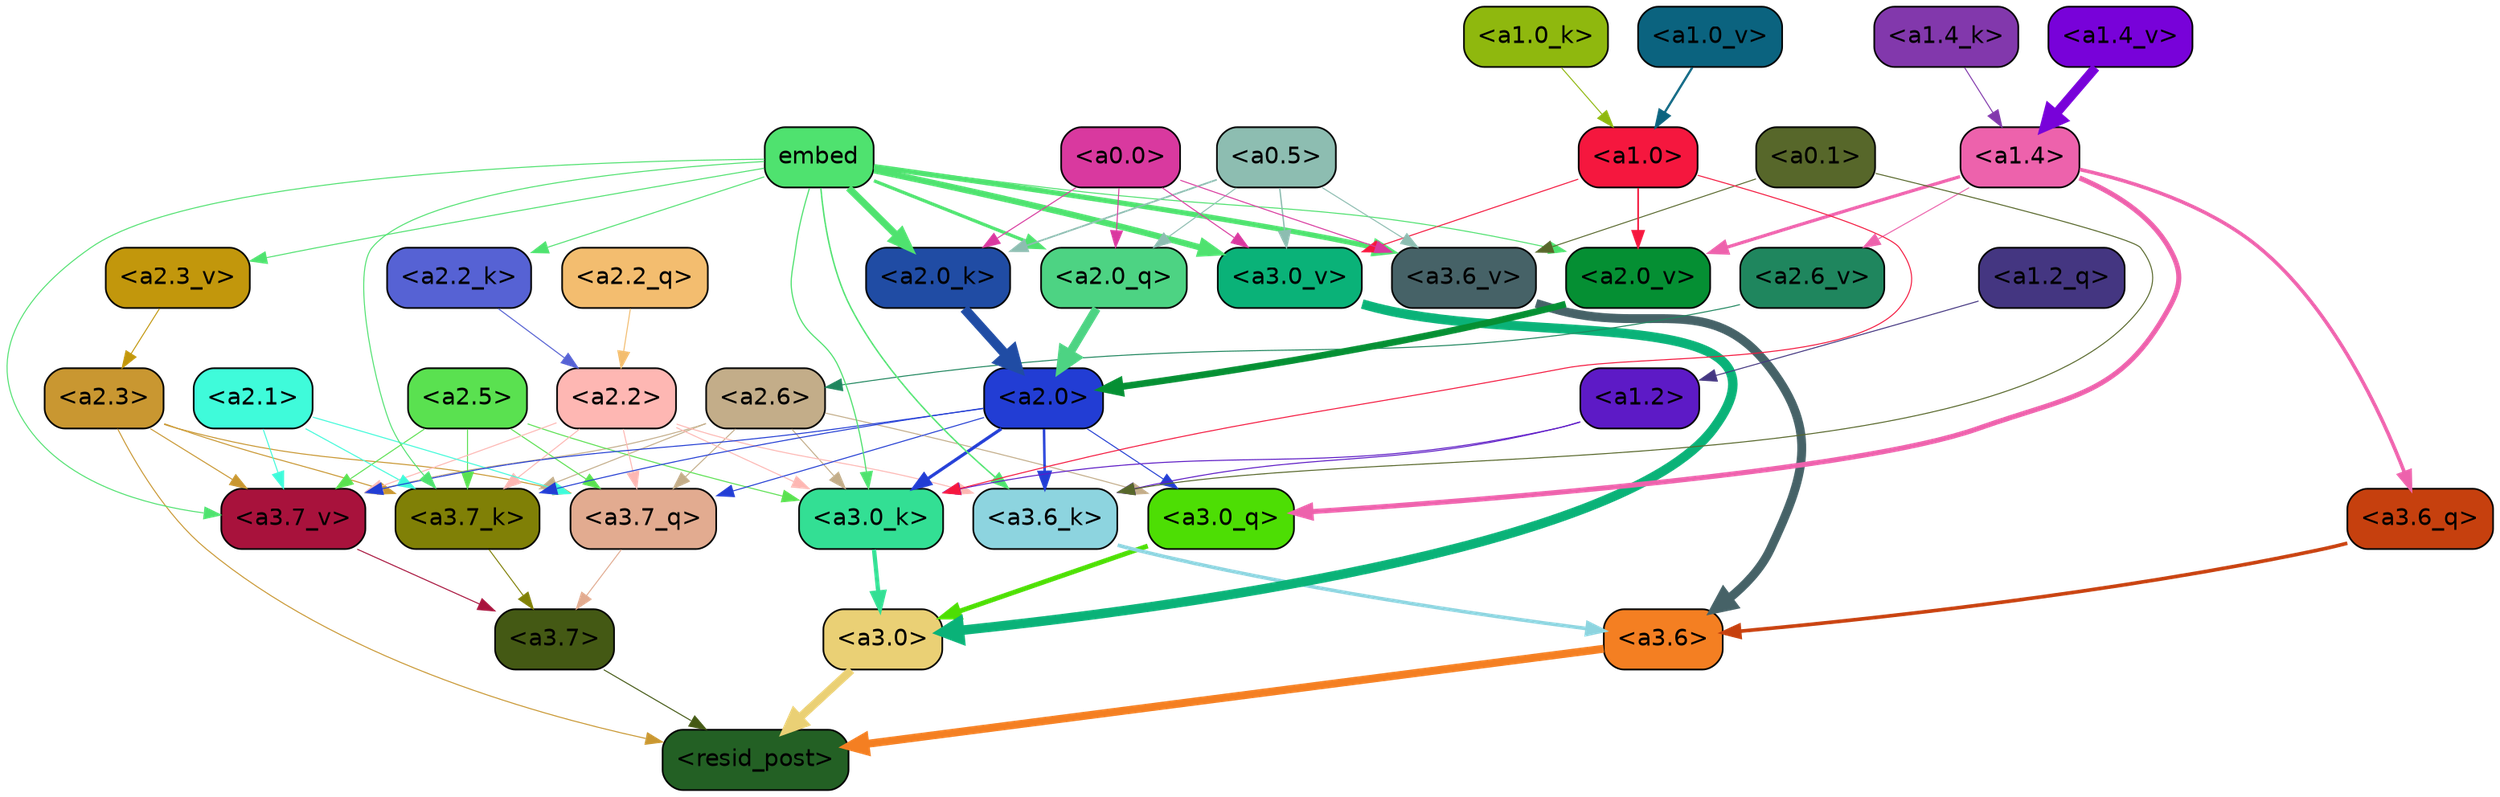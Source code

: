 strict digraph "" {
	graph [bgcolor=transparent,
		layout=dot,
		overlap=false,
		splines=true
	];
	"<a3.7>"	[color=black,
		fillcolor="#445914",
		fontname=Helvetica,
		shape=box,
		style="filled, rounded"];
	"<resid_post>"	[color=black,
		fillcolor="#236024",
		fontname=Helvetica,
		shape=box,
		style="filled, rounded"];
	"<a3.7>" -> "<resid_post>"	[color="#445914",
		penwidth=0.6];
	"<a3.6>"	[color=black,
		fillcolor="#f47f22",
		fontname=Helvetica,
		shape=box,
		style="filled, rounded"];
	"<a3.6>" -> "<resid_post>"	[color="#f47f22",
		penwidth=4.7534414529800415];
	"<a3.0>"	[color=black,
		fillcolor="#ead075",
		fontname=Helvetica,
		shape=box,
		style="filled, rounded"];
	"<a3.0>" -> "<resid_post>"	[color="#ead075",
		penwidth=4.898576855659485];
	"<a2.3>"	[color=black,
		fillcolor="#c99731",
		fontname=Helvetica,
		shape=box,
		style="filled, rounded"];
	"<a2.3>" -> "<resid_post>"	[color="#c99731",
		penwidth=0.6];
	"<a3.7_q>"	[color=black,
		fillcolor="#e2ab90",
		fontname=Helvetica,
		shape=box,
		style="filled, rounded"];
	"<a2.3>" -> "<a3.7_q>"	[color="#c99731",
		penwidth=0.6];
	"<a3.7_k>"	[color=black,
		fillcolor="#808006",
		fontname=Helvetica,
		shape=box,
		style="filled, rounded"];
	"<a2.3>" -> "<a3.7_k>"	[color="#c99731",
		penwidth=0.6];
	"<a3.7_v>"	[color=black,
		fillcolor="#a8123c",
		fontname=Helvetica,
		shape=box,
		style="filled, rounded"];
	"<a2.3>" -> "<a3.7_v>"	[color="#c99731",
		penwidth=0.6];
	"<a3.7_q>" -> "<a3.7>"	[color="#e2ab90",
		penwidth=0.6];
	"<a3.6_q>"	[color=black,
		fillcolor="#c6400e",
		fontname=Helvetica,
		shape=box,
		style="filled, rounded"];
	"<a3.6_q>" -> "<a3.6>"	[color="#c6400e",
		penwidth=2.160832464694977];
	"<a3.0_q>"	[color=black,
		fillcolor="#4dde04",
		fontname=Helvetica,
		shape=box,
		style="filled, rounded"];
	"<a3.0_q>" -> "<a3.0>"	[color="#4dde04",
		penwidth=2.870753765106201];
	"<a3.7_k>" -> "<a3.7>"	[color="#808006",
		penwidth=0.6];
	"<a3.6_k>"	[color=black,
		fillcolor="#8dd4df",
		fontname=Helvetica,
		shape=box,
		style="filled, rounded"];
	"<a3.6_k>" -> "<a3.6>"	[color="#8dd4df",
		penwidth=2.13908451795578];
	"<a3.0_k>"	[color=black,
		fillcolor="#33df94",
		fontname=Helvetica,
		shape=box,
		style="filled, rounded"];
	"<a3.0_k>" -> "<a3.0>"	[color="#33df94",
		penwidth=2.520303964614868];
	"<a3.7_v>" -> "<a3.7>"	[color="#a8123c",
		penwidth=0.6];
	"<a3.6_v>"	[color=black,
		fillcolor="#466267",
		fontname=Helvetica,
		shape=box,
		style="filled, rounded"];
	"<a3.6_v>" -> "<a3.6>"	[color="#466267",
		penwidth=5.297133803367615];
	"<a3.0_v>"	[color=black,
		fillcolor="#0ab278",
		fontname=Helvetica,
		shape=box,
		style="filled, rounded"];
	"<a3.0_v>" -> "<a3.0>"	[color="#0ab278",
		penwidth=5.680712580680847];
	"<a2.6>"	[color=black,
		fillcolor="#c3ad89",
		fontname=Helvetica,
		shape=box,
		style="filled, rounded"];
	"<a2.6>" -> "<a3.7_q>"	[color="#c3ad89",
		penwidth=0.6];
	"<a2.6>" -> "<a3.0_q>"	[color="#c3ad89",
		penwidth=0.6];
	"<a2.6>" -> "<a3.7_k>"	[color="#c3ad89",
		penwidth=0.6];
	"<a2.6>" -> "<a3.0_k>"	[color="#c3ad89",
		penwidth=0.6];
	"<a2.6>" -> "<a3.7_v>"	[color="#c3ad89",
		penwidth=0.6];
	"<a2.5>"	[color=black,
		fillcolor="#5ae150",
		fontname=Helvetica,
		shape=box,
		style="filled, rounded"];
	"<a2.5>" -> "<a3.7_q>"	[color="#5ae150",
		penwidth=0.6];
	"<a2.5>" -> "<a3.7_k>"	[color="#5ae150",
		penwidth=0.6];
	"<a2.5>" -> "<a3.0_k>"	[color="#5ae150",
		penwidth=0.6];
	"<a2.5>" -> "<a3.7_v>"	[color="#5ae150",
		penwidth=0.6];
	"<a2.2>"	[color=black,
		fillcolor="#feb7b3",
		fontname=Helvetica,
		shape=box,
		style="filled, rounded"];
	"<a2.2>" -> "<a3.7_q>"	[color="#feb7b3",
		penwidth=0.6];
	"<a2.2>" -> "<a3.7_k>"	[color="#feb7b3",
		penwidth=0.6];
	"<a2.2>" -> "<a3.6_k>"	[color="#feb7b3",
		penwidth=0.6];
	"<a2.2>" -> "<a3.0_k>"	[color="#feb7b3",
		penwidth=0.6];
	"<a2.2>" -> "<a3.7_v>"	[color="#feb7b3",
		penwidth=0.6];
	"<a2.1>"	[color=black,
		fillcolor="#3ffbda",
		fontname=Helvetica,
		shape=box,
		style="filled, rounded"];
	"<a2.1>" -> "<a3.7_q>"	[color="#3ffbda",
		penwidth=0.6];
	"<a2.1>" -> "<a3.7_k>"	[color="#3ffbda",
		penwidth=0.6];
	"<a2.1>" -> "<a3.7_v>"	[color="#3ffbda",
		penwidth=0.6];
	"<a2.0>"	[color=black,
		fillcolor="#223dd4",
		fontname=Helvetica,
		shape=box,
		style="filled, rounded"];
	"<a2.0>" -> "<a3.7_q>"	[color="#223dd4",
		penwidth=0.6];
	"<a2.0>" -> "<a3.0_q>"	[color="#223dd4",
		penwidth=0.6];
	"<a2.0>" -> "<a3.7_k>"	[color="#223dd4",
		penwidth=0.6];
	"<a2.0>" -> "<a3.6_k>"	[color="#223dd4",
		penwidth=1.4784413101151586];
	"<a2.0>" -> "<a3.0_k>"	[color="#223dd4",
		penwidth=1.8858084231615067];
	"<a2.0>" -> "<a3.7_v>"	[color="#223dd4",
		penwidth=0.6];
	"<a1.4>"	[color=black,
		fillcolor="#ed62ac",
		fontname=Helvetica,
		shape=box,
		style="filled, rounded"];
	"<a1.4>" -> "<a3.6_q>"	[color="#ed62ac",
		penwidth=2.149975523352623];
	"<a1.4>" -> "<a3.0_q>"	[color="#ed62ac",
		penwidth=3.0018038749694824];
	"<a2.6_v>"	[color=black,
		fillcolor="#1f865e",
		fontname=Helvetica,
		shape=box,
		style="filled, rounded"];
	"<a1.4>" -> "<a2.6_v>"	[color="#ed62ac",
		penwidth=0.6];
	"<a2.0_v>"	[color=black,
		fillcolor="#058f33",
		fontname=Helvetica,
		shape=box,
		style="filled, rounded"];
	"<a1.4>" -> "<a2.0_v>"	[color="#ed62ac",
		penwidth=1.925402581691742];
	embed	[color=black,
		fillcolor="#4fe26f",
		fontname=Helvetica,
		shape=box,
		style="filled, rounded"];
	embed -> "<a3.7_k>"	[color="#4fe26f",
		penwidth=0.6];
	embed -> "<a3.6_k>"	[color="#4fe26f",
		penwidth=0.8552796393632889];
	embed -> "<a3.0_k>"	[color="#4fe26f",
		penwidth=0.691851794719696];
	embed -> "<a3.7_v>"	[color="#4fe26f",
		penwidth=0.6];
	embed -> "<a3.6_v>"	[color="#4fe26f",
		penwidth=3.067279100418091];
	embed -> "<a3.0_v>"	[color="#4fe26f",
		penwidth=3.6927278637886047];
	"<a2.0_q>"	[color=black,
		fillcolor="#4dd383",
		fontname=Helvetica,
		shape=box,
		style="filled, rounded"];
	embed -> "<a2.0_q>"	[color="#4fe26f",
		penwidth=1.944248914718628];
	"<a2.2_k>"	[color=black,
		fillcolor="#5662d4",
		fontname=Helvetica,
		shape=box,
		style="filled, rounded"];
	embed -> "<a2.2_k>"	[color="#4fe26f",
		penwidth=0.6];
	"<a2.0_k>"	[color=black,
		fillcolor="#204ca4",
		fontname=Helvetica,
		shape=box,
		style="filled, rounded"];
	embed -> "<a2.0_k>"	[color="#4fe26f",
		penwidth=4.198909968137741];
	"<a2.3_v>"	[color=black,
		fillcolor="#c2970c",
		fontname=Helvetica,
		shape=box,
		style="filled, rounded"];
	embed -> "<a2.3_v>"	[color="#4fe26f",
		penwidth=0.6];
	embed -> "<a2.0_v>"	[color="#4fe26f",
		penwidth=0.6];
	"<a1.2>"	[color=black,
		fillcolor="#5d1ac6",
		fontname=Helvetica,
		shape=box,
		style="filled, rounded"];
	"<a1.2>" -> "<a3.6_k>"	[color="#5d1ac6",
		penwidth=0.6];
	"<a1.2>" -> "<a3.0_k>"	[color="#5d1ac6",
		penwidth=0.6];
	"<a0.1>"	[color=black,
		fillcolor="#57672a",
		fontname=Helvetica,
		shape=box,
		style="filled, rounded"];
	"<a0.1>" -> "<a3.6_k>"	[color="#57672a",
		penwidth=0.6];
	"<a0.1>" -> "<a3.6_v>"	[color="#57672a",
		penwidth=0.6];
	"<a1.0>"	[color=black,
		fillcolor="#f5173e",
		fontname=Helvetica,
		shape=box,
		style="filled, rounded"];
	"<a1.0>" -> "<a3.0_k>"	[color="#f5173e",
		penwidth=0.6];
	"<a1.0>" -> "<a3.0_v>"	[color="#f5173e",
		penwidth=0.6];
	"<a1.0>" -> "<a2.0_v>"	[color="#f5173e",
		penwidth=0.9920598268508911];
	"<a0.5>"	[color=black,
		fillcolor="#8dbdb1",
		fontname=Helvetica,
		shape=box,
		style="filled, rounded"];
	"<a0.5>" -> "<a3.6_v>"	[color="#8dbdb1",
		penwidth=0.6];
	"<a0.5>" -> "<a3.0_v>"	[color="#8dbdb1",
		penwidth=0.8028683364391327];
	"<a0.5>" -> "<a2.0_q>"	[color="#8dbdb1",
		penwidth=0.6];
	"<a0.5>" -> "<a2.0_k>"	[color="#8dbdb1",
		penwidth=0.9883035719394684];
	"<a0.0>"	[color=black,
		fillcolor="#d9399f",
		fontname=Helvetica,
		shape=box,
		style="filled, rounded"];
	"<a0.0>" -> "<a3.6_v>"	[color="#d9399f",
		penwidth=0.6];
	"<a0.0>" -> "<a3.0_v>"	[color="#d9399f",
		penwidth=0.6];
	"<a0.0>" -> "<a2.0_q>"	[color="#d9399f",
		penwidth=0.6];
	"<a0.0>" -> "<a2.0_k>"	[color="#d9399f",
		penwidth=0.6];
	"<a2.2_q>"	[color=black,
		fillcolor="#f3bd6f",
		fontname=Helvetica,
		shape=box,
		style="filled, rounded"];
	"<a2.2_q>" -> "<a2.2>"	[color="#f3bd6f",
		penwidth=0.6];
	"<a2.0_q>" -> "<a2.0>"	[color="#4dd383",
		penwidth=5.1847569942474365];
	"<a2.2_k>" -> "<a2.2>"	[color="#5662d4",
		penwidth=0.6149471998214722];
	"<a2.0_k>" -> "<a2.0>"	[color="#204ca4",
		penwidth=5.773491740226746];
	"<a2.6_v>" -> "<a2.6>"	[color="#1f865e",
		penwidth=0.6];
	"<a2.3_v>" -> "<a2.3>"	[color="#c2970c",
		penwidth=0.6];
	"<a2.0_v>" -> "<a2.0>"	[color="#058f33",
		penwidth=3.9731863737106323];
	"<a1.2_q>"	[color=black,
		fillcolor="#443681",
		fontname=Helvetica,
		shape=box,
		style="filled, rounded"];
	"<a1.2_q>" -> "<a1.2>"	[color="#443681",
		penwidth=0.6];
	"<a1.4_k>"	[color=black,
		fillcolor="#8238ac",
		fontname=Helvetica,
		shape=box,
		style="filled, rounded"];
	"<a1.4_k>" -> "<a1.4>"	[color="#8238ac",
		penwidth=0.6];
	"<a1.0_k>"	[color=black,
		fillcolor="#8fb80e",
		fontname=Helvetica,
		shape=box,
		style="filled, rounded"];
	"<a1.0_k>" -> "<a1.0>"	[color="#8fb80e",
		penwidth=0.6];
	"<a1.4_v>"	[color=black,
		fillcolor="#7802d9",
		fontname=Helvetica,
		shape=box,
		style="filled, rounded"];
	"<a1.4_v>" -> "<a1.4>"	[color="#7802d9",
		penwidth=5.565408229827881];
	"<a1.0_v>"	[color=black,
		fillcolor="#0b637f",
		fontname=Helvetica,
		shape=box,
		style="filled, rounded"];
	"<a1.0_v>" -> "<a1.0>"	[color="#0b637f",
		penwidth=1.3358666002750397];
}
